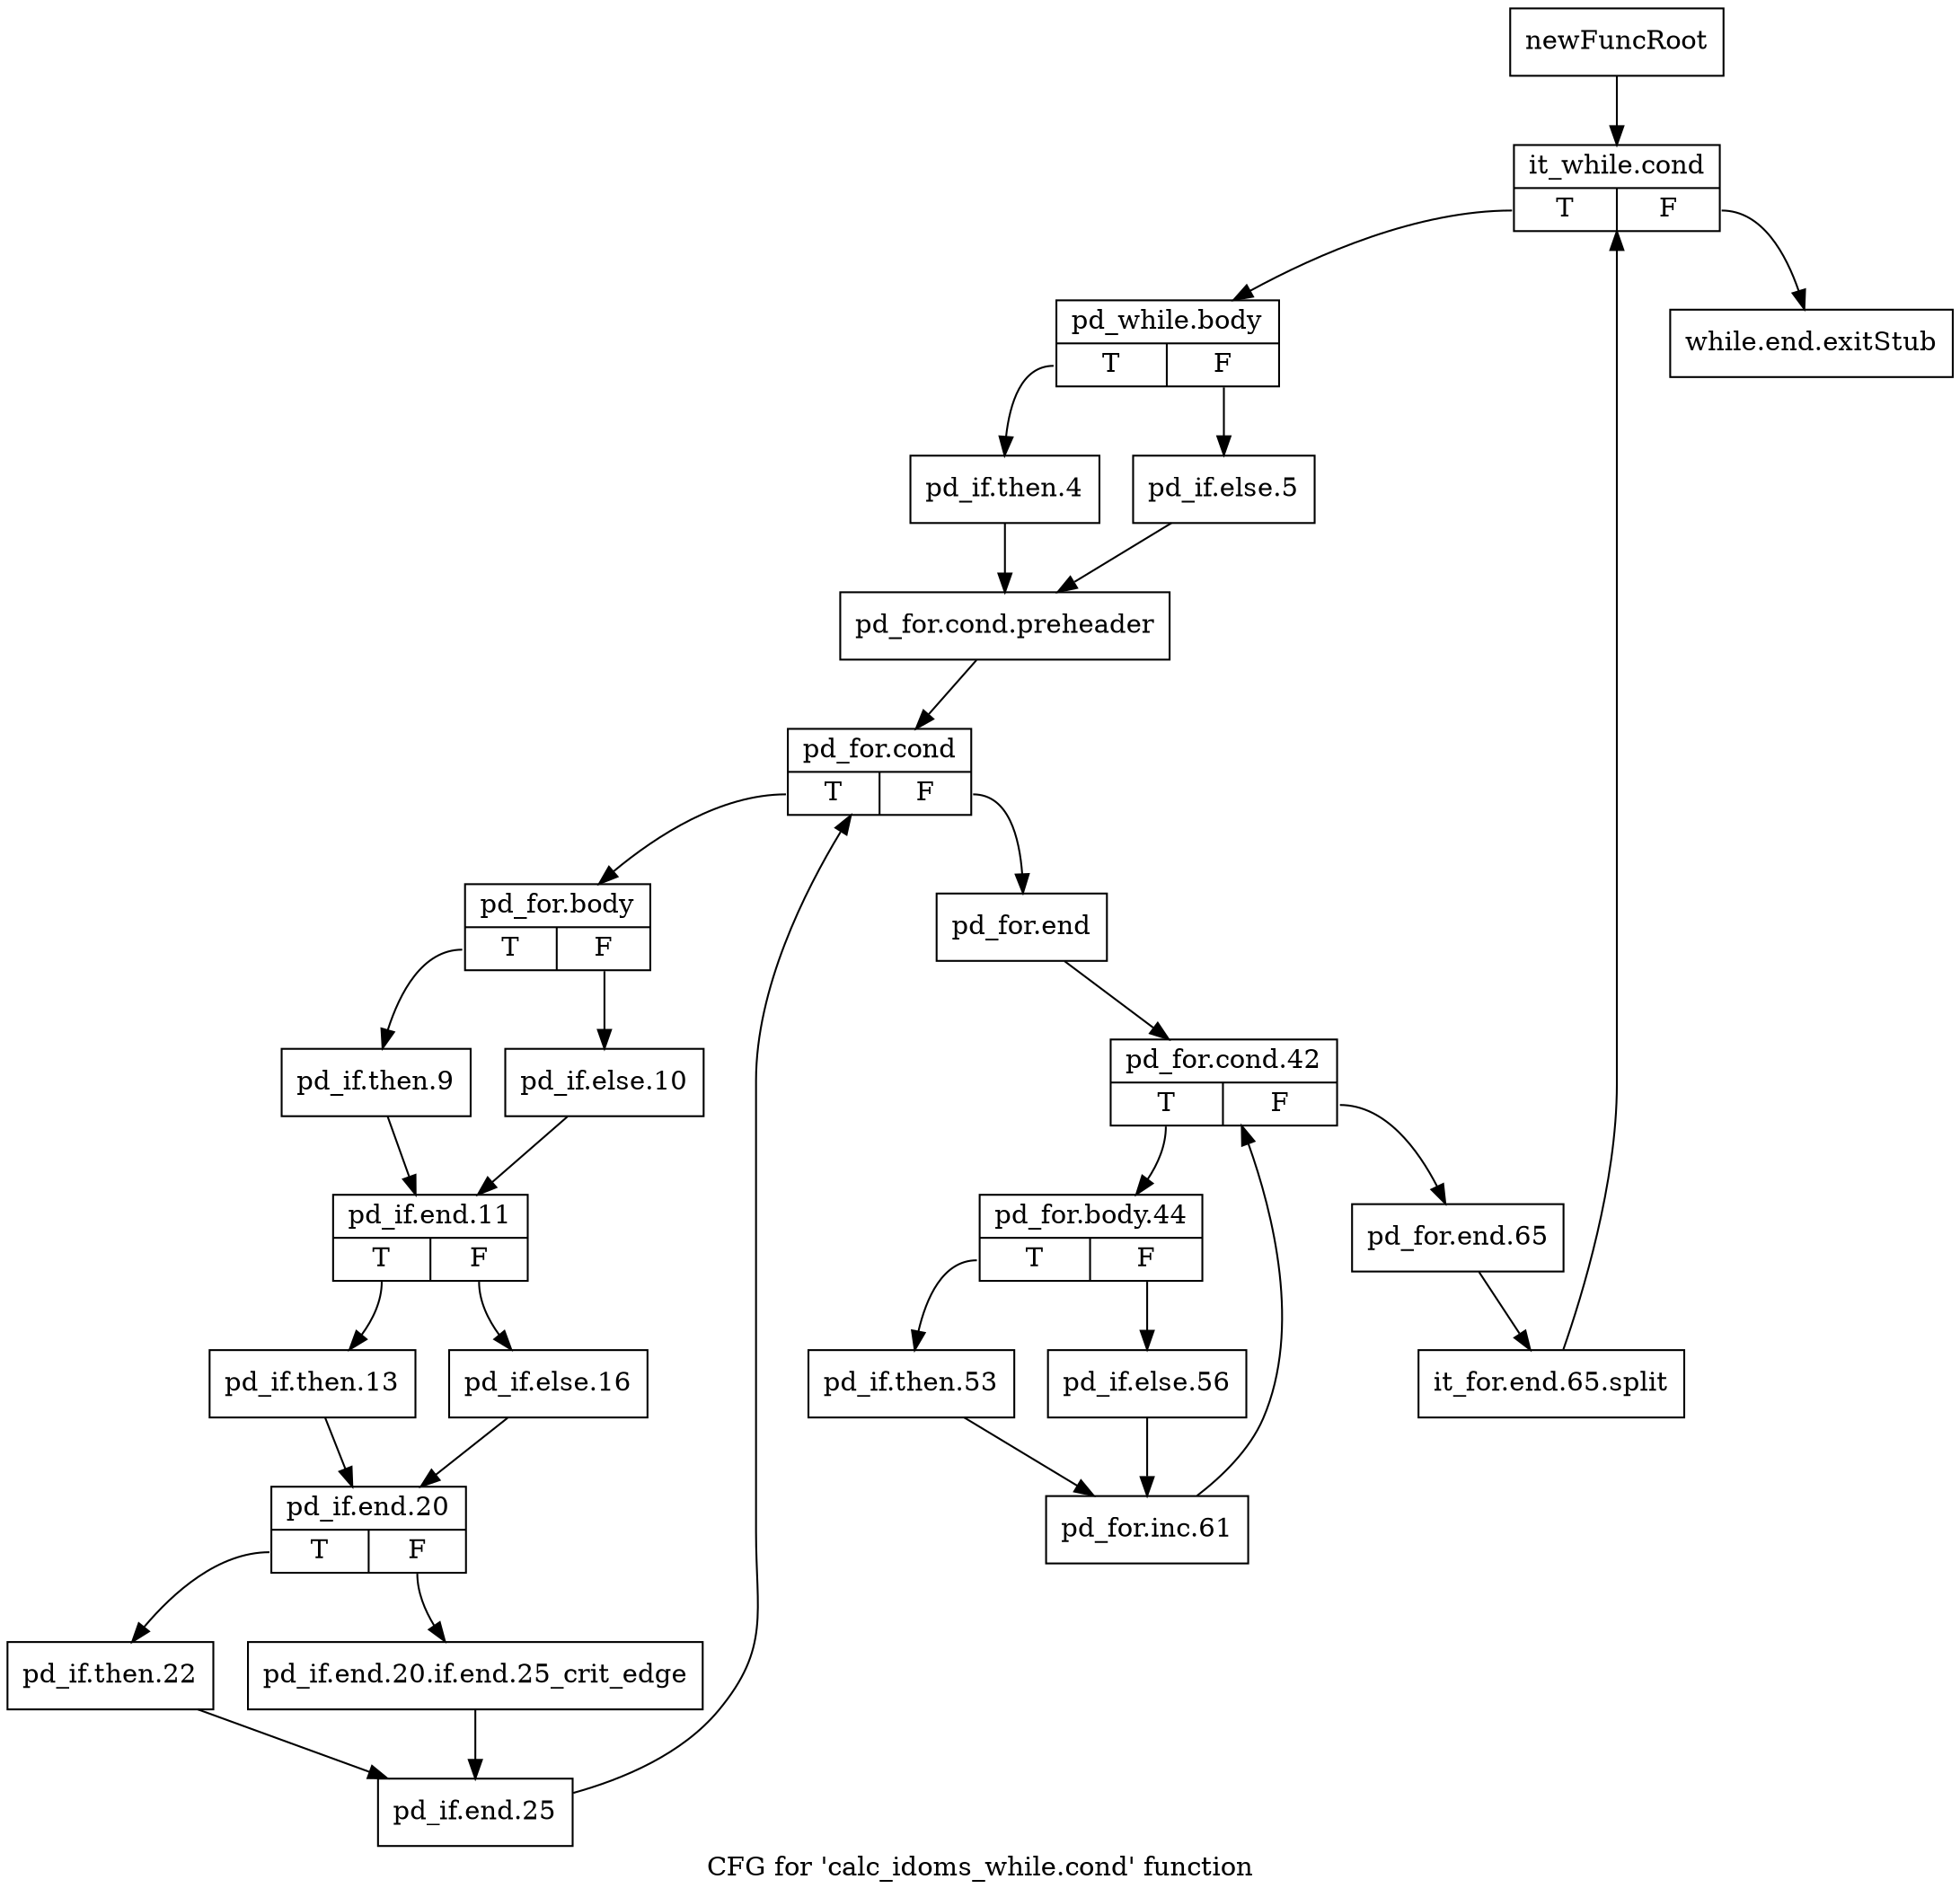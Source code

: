 digraph "CFG for 'calc_idoms_while.cond' function" {
	label="CFG for 'calc_idoms_while.cond' function";

	Node0xab931d0 [shape=record,label="{newFuncRoot}"];
	Node0xab931d0 -> Node0xab937a0;
	Node0xab93750 [shape=record,label="{while.end.exitStub}"];
	Node0xab937a0 [shape=record,label="{it_while.cond|{<s0>T|<s1>F}}"];
	Node0xab937a0:s0 -> Node0xab937f0;
	Node0xab937a0:s1 -> Node0xab93750;
	Node0xab937f0 [shape=record,label="{pd_while.body|{<s0>T|<s1>F}}"];
	Node0xab937f0:s0 -> Node0xab93890;
	Node0xab937f0:s1 -> Node0xab93840;
	Node0xab93840 [shape=record,label="{pd_if.else.5}"];
	Node0xab93840 -> Node0xab938e0;
	Node0xab93890 [shape=record,label="{pd_if.then.4}"];
	Node0xab93890 -> Node0xab938e0;
	Node0xab938e0 [shape=record,label="{pd_for.cond.preheader}"];
	Node0xab938e0 -> Node0xab93930;
	Node0xab93930 [shape=record,label="{pd_for.cond|{<s0>T|<s1>F}}"];
	Node0xab93930:s0 -> Node0xab93bb0;
	Node0xab93930:s1 -> Node0xab93980;
	Node0xab93980 [shape=record,label="{pd_for.end}"];
	Node0xab93980 -> Node0xab939d0;
	Node0xab939d0 [shape=record,label="{pd_for.cond.42|{<s0>T|<s1>F}}"];
	Node0xab939d0:s0 -> Node0xab93a70;
	Node0xab939d0:s1 -> Node0xab93a20;
	Node0xab93a20 [shape=record,label="{pd_for.end.65}"];
	Node0xab93a20 -> Node0xdc6b3b0;
	Node0xdc6b3b0 [shape=record,label="{it_for.end.65.split}"];
	Node0xdc6b3b0 -> Node0xab937a0;
	Node0xab93a70 [shape=record,label="{pd_for.body.44|{<s0>T|<s1>F}}"];
	Node0xab93a70:s0 -> Node0xab93b10;
	Node0xab93a70:s1 -> Node0xab93ac0;
	Node0xab93ac0 [shape=record,label="{pd_if.else.56}"];
	Node0xab93ac0 -> Node0xab93b60;
	Node0xab93b10 [shape=record,label="{pd_if.then.53}"];
	Node0xab93b10 -> Node0xab93b60;
	Node0xab93b60 [shape=record,label="{pd_for.inc.61}"];
	Node0xab93b60 -> Node0xab939d0;
	Node0xab93bb0 [shape=record,label="{pd_for.body|{<s0>T|<s1>F}}"];
	Node0xab93bb0:s0 -> Node0xab93c50;
	Node0xab93bb0:s1 -> Node0xab93c00;
	Node0xab93c00 [shape=record,label="{pd_if.else.10}"];
	Node0xab93c00 -> Node0xab93ca0;
	Node0xab93c50 [shape=record,label="{pd_if.then.9}"];
	Node0xab93c50 -> Node0xab93ca0;
	Node0xab93ca0 [shape=record,label="{pd_if.end.11|{<s0>T|<s1>F}}"];
	Node0xab93ca0:s0 -> Node0xab93d40;
	Node0xab93ca0:s1 -> Node0xab93cf0;
	Node0xab93cf0 [shape=record,label="{pd_if.else.16}"];
	Node0xab93cf0 -> Node0xab93d90;
	Node0xab93d40 [shape=record,label="{pd_if.then.13}"];
	Node0xab93d40 -> Node0xab93d90;
	Node0xab93d90 [shape=record,label="{pd_if.end.20|{<s0>T|<s1>F}}"];
	Node0xab93d90:s0 -> Node0xab93e30;
	Node0xab93d90:s1 -> Node0xab93de0;
	Node0xab93de0 [shape=record,label="{pd_if.end.20.if.end.25_crit_edge}"];
	Node0xab93de0 -> Node0xab93e80;
	Node0xab93e30 [shape=record,label="{pd_if.then.22}"];
	Node0xab93e30 -> Node0xab93e80;
	Node0xab93e80 [shape=record,label="{pd_if.end.25}"];
	Node0xab93e80 -> Node0xab93930;
}
